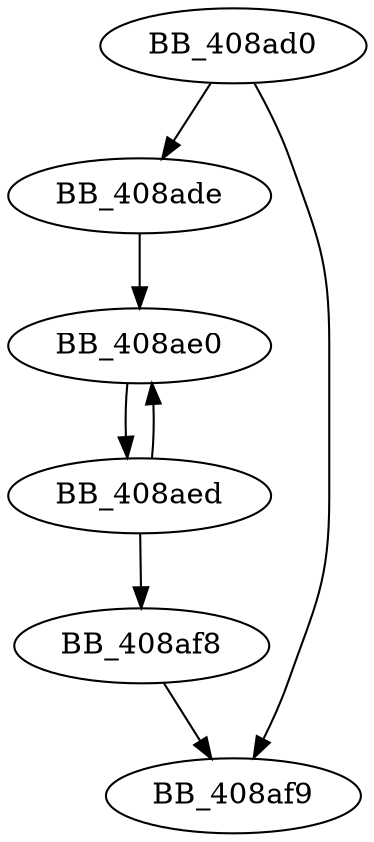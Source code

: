 DiGraph sub_408AD0{
BB_408ad0->BB_408ade
BB_408ad0->BB_408af9
BB_408ade->BB_408ae0
BB_408ae0->BB_408aed
BB_408aed->BB_408ae0
BB_408aed->BB_408af8
BB_408af8->BB_408af9
}
